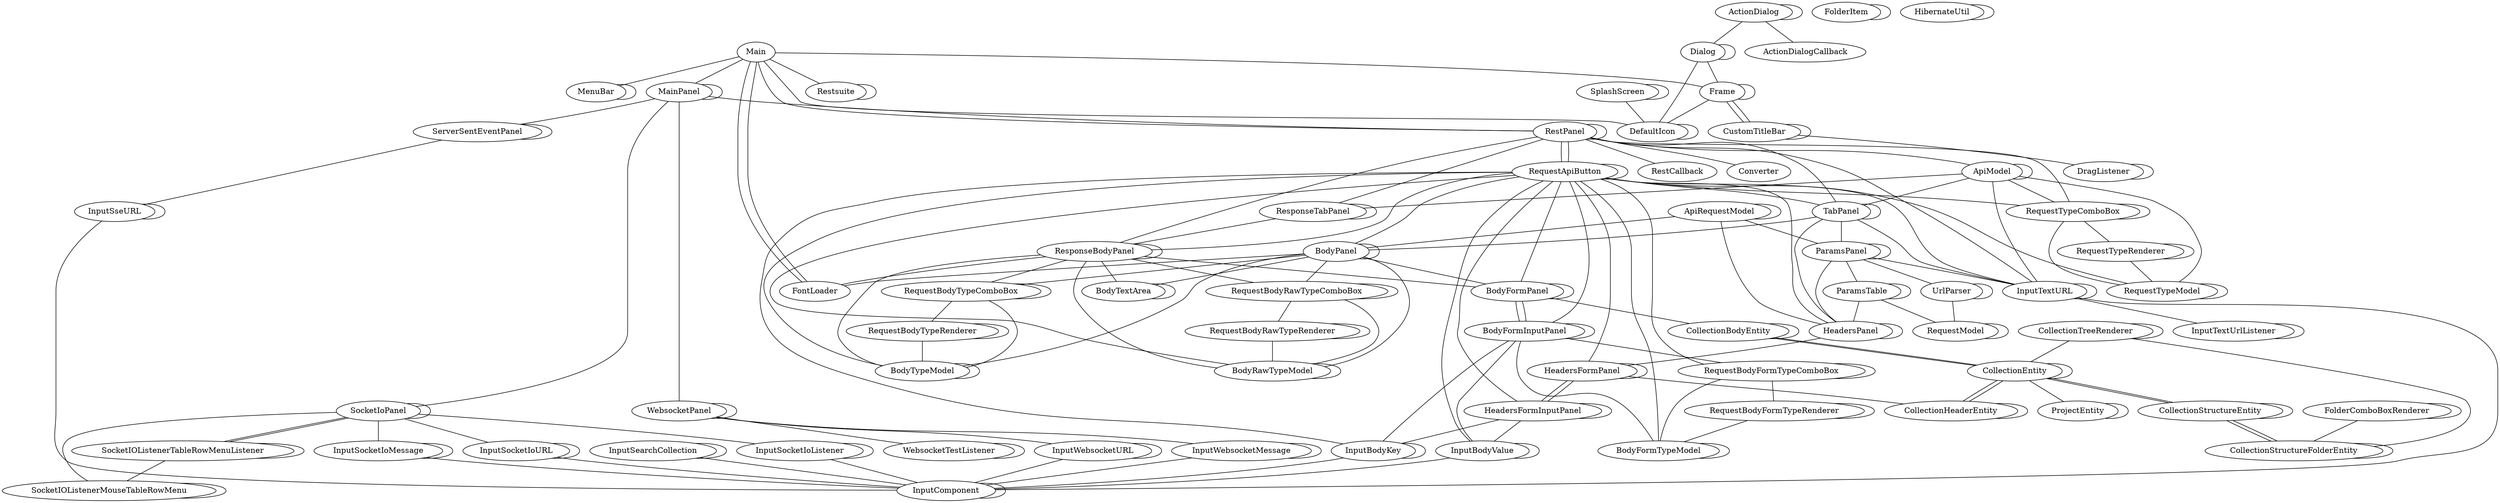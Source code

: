  graph mon_graphe {
Main--Restsuite; 
Main--FontLoader; 
Main--Frame; 
Main--MenuBar; 
Main--MainPanel; 
MenuBar--MenuBar; 
RequestApiButton--InputTextURL; 
RequestApiButton--ResponseBodyPanel; 
RequestApiButton--RequestTypeComboBox; 
RequestApiButton--BodyTypeModel; 
RequestApiButton--BodyRawTypeModel; 
RequestApiButton--RestPanel; 
RequestApiButton--RequestApiButton; 
RequestApiButton--TabPanel; 
RequestApiButton--BodyPanel; 
RequestApiButton--HeadersFormInputPanel; 
RequestApiButton--HeadersPanel; 
RequestApiButton--HeadersFormPanel; 
RequestApiButton--InputBodyKey; 
RequestApiButton--InputBodyValue; 
RequestApiButton--RequestTypeModel; 
RequestApiButton--BodyFormInputPanel; 
RequestApiButton--BodyFormPanel; 
RequestApiButton--BodyFormTypeModel; 
RequestApiButton--RequestBodyFormTypeComboBox; 
RequestBodyFormTypeComboBox--BodyFormTypeModel; 
RequestBodyFormTypeComboBox--RequestBodyFormTypeComboBox; 
RequestBodyFormTypeComboBox--RequestBodyFormTypeRenderer; 
RequestBodyRawTypeComboBox--BodyRawTypeModel; 
RequestBodyRawTypeComboBox--RequestBodyRawTypeComboBox; 
RequestBodyRawTypeComboBox--RequestBodyRawTypeRenderer; 
RequestBodyTypeComboBox--BodyTypeModel; 
RequestBodyTypeComboBox--RequestBodyTypeComboBox; 
RequestBodyTypeComboBox--RequestBodyTypeRenderer; 
RequestTypeComboBox--RequestTypeModel; 
RequestTypeComboBox--RequestTypeComboBox; 
RequestTypeComboBox--RequestTypeRenderer; 
ActionDialog--Dialog; 
ActionDialog--ActionDialogCallback; 
ActionDialog--ActionDialog; 
Dialog--Dialog; 
Dialog--DefaultIcon; 
Dialog--Frame; 
Frame--Frame; 
Frame--DefaultIcon; 
Frame--CustomTitleBar; 
InputComponent--InputComponent; 
InputSearchCollection--InputComponent; 
InputSearchCollection--InputSearchCollection; 
InputSocketIoListener--InputComponent; 
InputSocketIoListener--InputSocketIoListener; 
InputSocketIoMessage--InputComponent; 
InputSocketIoMessage--InputSocketIoMessage; 
InputSocketIoURL--InputComponent; 
InputSocketIoURL--InputSocketIoURL; 
InputSseURL--InputComponent; 
InputSseURL--InputSseURL; 
InputWebsocketMessage--InputComponent; 
InputWebsocketMessage--InputWebsocketMessage; 
InputWebsocketURL--InputComponent; 
InputWebsocketURL--InputWebsocketURL; 
InputBodyKey--InputComponent; 
InputBodyKey--InputBodyKey; 
InputBodyValue--InputComponent; 
InputBodyValue--InputBodyValue; 
InputTextURL--InputComponent; 
InputTextURL--InputTextURL; 
InputTextURL--InputTextUrlListener; 
CustomTitleBar--CustomTitleBar; 
CustomTitleBar--DragListener; 
CustomTitleBar--Frame; 
ParamsTable--HeadersPanel; 
ParamsTable--ParamsTable; 
ParamsTable--RequestModel; 
BodyTextArea--BodyTextArea; 
CollectionBodyEntity--CollectionBodyEntity; 
CollectionBodyEntity--CollectionEntity; 
CollectionEntity--CollectionEntity; 
CollectionEntity--CollectionStructureEntity; 
CollectionEntity--ProjectEntity; 
CollectionEntity--CollectionHeaderEntity; 
CollectionEntity--CollectionBodyEntity; 
CollectionHeaderEntity--CollectionHeaderEntity; 
CollectionHeaderEntity--CollectionEntity; 
CollectionStructureEntity--CollectionStructureEntity; 
CollectionStructureEntity--CollectionStructureFolderEntity; 
CollectionStructureEntity--CollectionEntity; 
CollectionStructureFolderEntity--CollectionStructureFolderEntity; 
CollectionStructureFolderEntity--CollectionStructureEntity; 
ProjectEntity--ProjectEntity; 
DefaultIcon--Main; 
DefaultIcon--DefaultIcon; 
FontLoader--Main; 
UrlParser--UrlParser; 
UrlParser--RequestModel; 
DragListener--DragListener; 
InputTextUrlListener--InputTextUrlListener; 
SocketIOListenerMouseTableRowMenu--SocketIoPanel; 
SocketIOListenerMouseTableRowMenu--SocketIOListenerMouseTableRowMenu; 
SocketIOListenerTableRowMenuListener--SocketIoPanel; 
SocketIOListenerTableRowMenuListener--SocketIOListenerTableRowMenuListener; 
SocketIOListenerTableRowMenuListener--SocketIOListenerMouseTableRowMenu; 
WebsocketTestListener--WebsocketTestListener; 
ApiModel--InputTextURL; 
ApiModel--RequestTypeComboBox; 
ApiModel--TabPanel; 
ApiModel--ResponseTabPanel; 
ApiModel--ApiModel; 
ApiModel--RequestTypeModel; 
ApiRequestModel--BodyPanel; 
ApiRequestModel--HeadersPanel; 
ApiRequestModel--ParamsPanel; 
ApiRequestModel--ApiRequestModel; 
BodyFormTypeModel--BodyFormTypeModel; 
BodyRawTypeModel--BodyRawTypeModel; 
BodyTypeModel--BodyTypeModel; 
RequestModel--RequestModel; 
RequestTypeModel--RequestTypeModel; 
MainPanel--MainPanel; 
MainPanel--RestPanel; 
MainPanel--WebsocketPanel; 
MainPanel--ServerSentEventPanel; 
MainPanel--SocketIoPanel; 
SplashScreen--SplashScreen; 
SplashScreen--DefaultIcon; 
RestPanel--TabPanel; 
RestPanel--InputTextURL; 
RestPanel--ResponseTabPanel; 
RestPanel--RequestApiButton; 
RestPanel--RequestTypeComboBox; 
RestPanel--RestCallback; 
RestPanel--RestPanel; 
RestPanel--ResponseBodyPanel; 
RestPanel--Main; 
RestPanel--Converter; 
RestPanel--ApiModel; 
FolderItem--FolderItem; 
CollectionTreeRenderer--CollectionEntity; 
CollectionTreeRenderer--CollectionTreeRenderer; 
CollectionTreeRenderer--CollectionStructureFolderEntity; 
FolderComboBoxRenderer--CollectionStructureFolderEntity; 
FolderComboBoxRenderer--FolderComboBoxRenderer; 
TabPanel--BodyPanel; 
TabPanel--HeadersPanel; 
TabPanel--ParamsPanel; 
TabPanel--InputTextURL; 
TabPanel--TabPanel; 
BodyFormInputPanel--RequestBodyFormTypeComboBox; 
BodyFormInputPanel--InputBodyKey; 
BodyFormInputPanel--InputBodyValue; 
BodyFormInputPanel--BodyFormPanel; 
BodyFormInputPanel--BodyFormInputPanel; 
BodyFormInputPanel--BodyFormTypeModel; 
BodyFormPanel--BodyFormInputPanel; 
BodyFormPanel--BodyFormPanel; 
BodyFormPanel--CollectionBodyEntity; 
BodyPanel--BodyTextArea; 
BodyPanel--BodyPanel; 
BodyPanel--BodyFormPanel; 
BodyPanel--RequestBodyTypeComboBox; 
BodyPanel--RequestBodyRawTypeComboBox; 
BodyPanel--FontLoader; 
BodyPanel--BodyRawTypeModel; 
BodyPanel--BodyTypeModel; 
HeadersFormInputPanel--InputBodyKey; 
HeadersFormInputPanel--InputBodyValue; 
HeadersFormInputPanel--HeadersFormPanel; 
HeadersFormInputPanel--HeadersFormInputPanel; 
HeadersFormPanel--HeadersFormInputPanel; 
HeadersFormPanel--HeadersFormPanel; 
HeadersFormPanel--CollectionHeaderEntity; 
HeadersPanel--HeadersFormPanel; 
HeadersPanel--HeadersPanel; 
ParamsPanel--InputTextURL; 
ParamsPanel--ParamsTable; 
ParamsPanel--HeadersPanel; 
ParamsPanel--UrlParser; 
ParamsPanel--ParamsPanel; 
ResponseBodyPanel--BodyTextArea; 
ResponseBodyPanel--ResponseBodyPanel; 
ResponseBodyPanel--BodyFormPanel; 
ResponseBodyPanel--RequestBodyTypeComboBox; 
ResponseBodyPanel--RequestBodyRawTypeComboBox; 
ResponseBodyPanel--FontLoader; 
ResponseBodyPanel--BodyRawTypeModel; 
ResponseBodyPanel--BodyTypeModel; 
ResponseTabPanel--ResponseBodyPanel; 
ResponseTabPanel--ResponseTabPanel; 
SocketIoPanel--InputSocketIoURL; 
SocketIoPanel--SocketIoPanel; 
SocketIoPanel--InputSocketIoMessage; 
SocketIoPanel--InputSocketIoListener; 
SocketIoPanel--SocketIOListenerTableRowMenuListener; 
ServerSentEventPanel--InputSseURL; 
ServerSentEventPanel--ServerSentEventPanel; 
WebsocketPanel--WebsocketTestListener; 
WebsocketPanel--WebsocketPanel; 
WebsocketPanel--InputWebsocketURL; 
WebsocketPanel--InputWebsocketMessage; 
RequestBodyFormTypeRenderer--BodyFormTypeModel; 
RequestBodyFormTypeRenderer--RequestBodyFormTypeRenderer; 
RequestBodyRawTypeRenderer--BodyRawTypeModel; 
RequestBodyRawTypeRenderer--RequestBodyRawTypeRenderer; 
RequestBodyTypeRenderer--BodyTypeModel; 
RequestBodyTypeRenderer--RequestBodyTypeRenderer; 
RequestTypeRenderer--RequestTypeModel; 
RequestTypeRenderer--RequestTypeRenderer; 
Restsuite--Restsuite; 
HibernateUtil--HibernateUtil; 
 }
